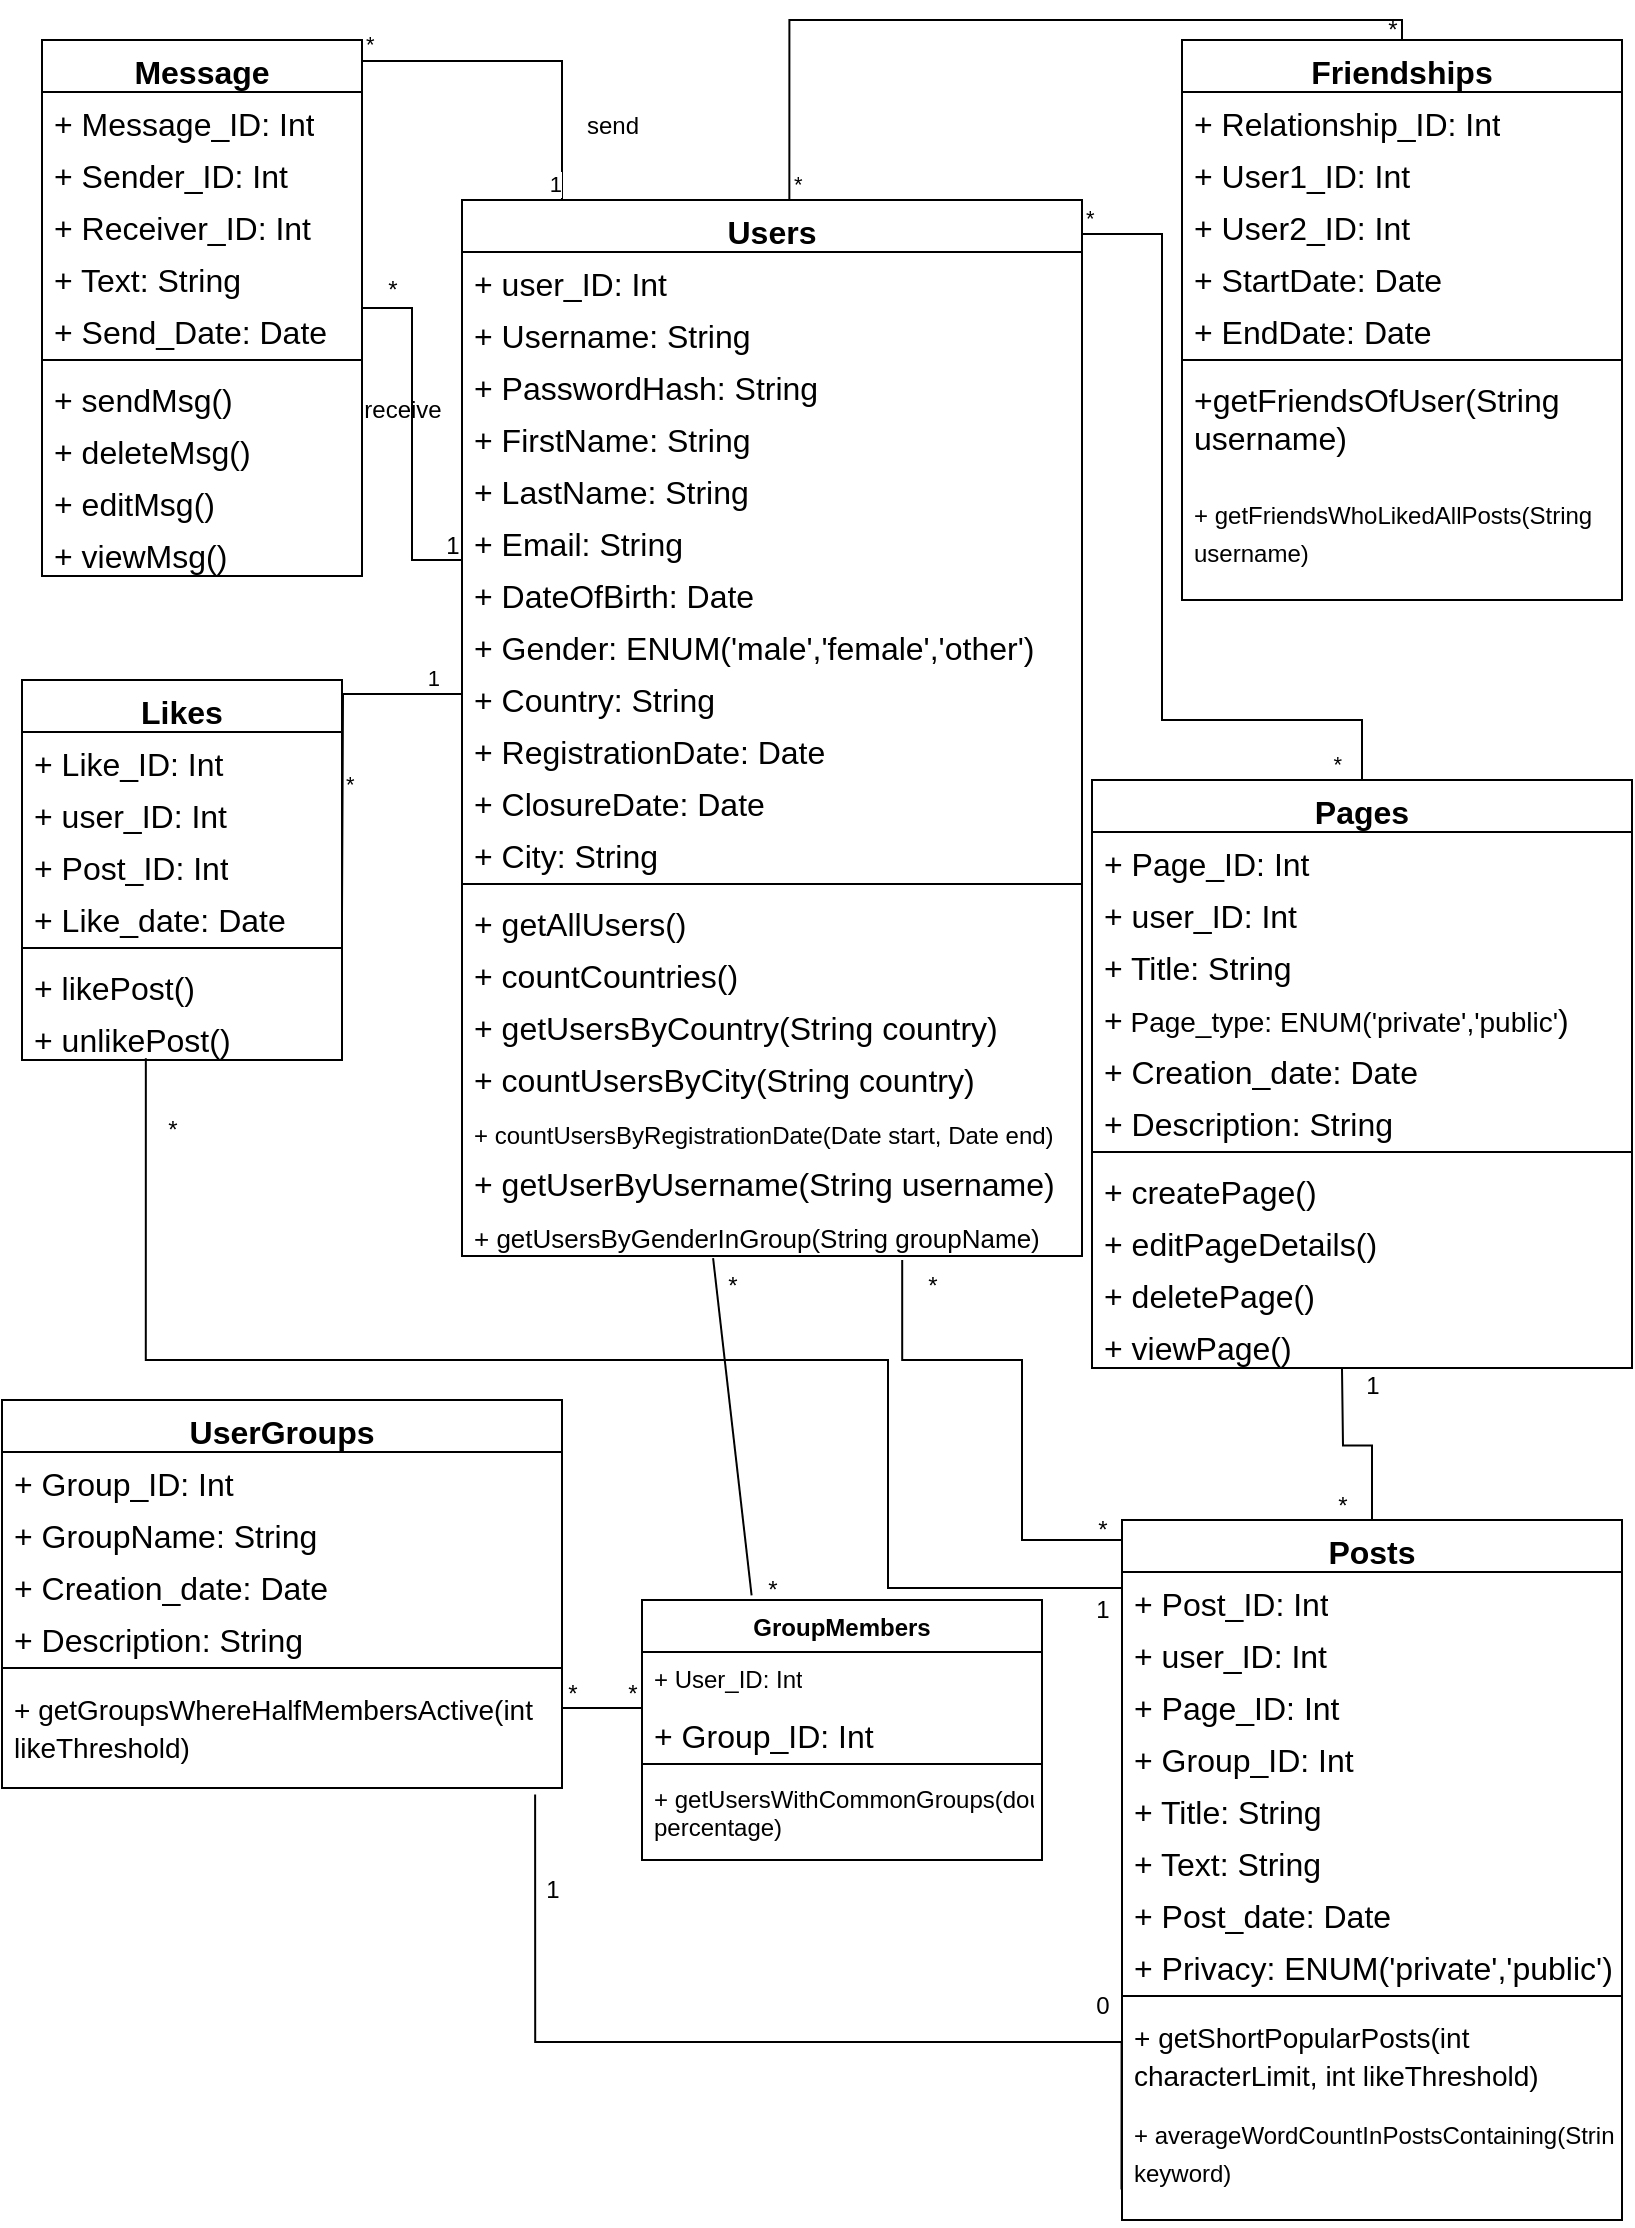 <mxfile version="22.0.8" type="github">
  <diagram id="C5RBs43oDa-KdzZeNtuy" name="Page-1">
    <mxGraphModel dx="279" dy="320" grid="1" gridSize="10" guides="1" tooltips="1" connect="1" arrows="1" fold="1" page="1" pageScale="1" pageWidth="827" pageHeight="1169" math="0" shadow="0">
      <root>
        <mxCell id="WIyWlLk6GJQsqaUBKTNV-0" />
        <mxCell id="WIyWlLk6GJQsqaUBKTNV-1" parent="WIyWlLk6GJQsqaUBKTNV-0" />
        <mxCell id="ThRtHJyhrlgNvAOaj0hL-0" value="Message" style="swimlane;fontStyle=1;align=center;verticalAlign=top;childLayout=stackLayout;horizontal=1;startSize=26;horizontalStack=0;resizeParent=1;resizeParentMax=0;resizeLast=0;collapsible=1;marginBottom=0;whiteSpace=wrap;html=1;fontSize=16;" parent="WIyWlLk6GJQsqaUBKTNV-1" vertex="1">
          <mxGeometry x="30" y="40" width="160" height="268" as="geometry" />
        </mxCell>
        <mxCell id="ThRtHJyhrlgNvAOaj0hL-1" value="+ Message_ID: Int" style="text;strokeColor=none;fillColor=none;align=left;verticalAlign=top;spacingLeft=4;spacingRight=4;overflow=hidden;rotatable=0;points=[[0,0.5],[1,0.5]];portConstraint=eastwest;whiteSpace=wrap;html=1;fontSize=16;" parent="ThRtHJyhrlgNvAOaj0hL-0" vertex="1">
          <mxGeometry y="26" width="160" height="26" as="geometry" />
        </mxCell>
        <mxCell id="ThRtHJyhrlgNvAOaj0hL-35" value="+ Sender_ID: Int" style="text;strokeColor=none;fillColor=none;align=left;verticalAlign=top;spacingLeft=4;spacingRight=4;overflow=hidden;rotatable=0;points=[[0,0.5],[1,0.5]];portConstraint=eastwest;whiteSpace=wrap;html=1;fontSize=16;" parent="ThRtHJyhrlgNvAOaj0hL-0" vertex="1">
          <mxGeometry y="52" width="160" height="26" as="geometry" />
        </mxCell>
        <mxCell id="ThRtHJyhrlgNvAOaj0hL-36" value="+ Receiver_ID: Int" style="text;strokeColor=none;fillColor=none;align=left;verticalAlign=top;spacingLeft=4;spacingRight=4;overflow=hidden;rotatable=0;points=[[0,0.5],[1,0.5]];portConstraint=eastwest;whiteSpace=wrap;html=1;fontSize=16;" parent="ThRtHJyhrlgNvAOaj0hL-0" vertex="1">
          <mxGeometry y="78" width="160" height="26" as="geometry" />
        </mxCell>
        <mxCell id="ThRtHJyhrlgNvAOaj0hL-38" value="+ Text: String" style="text;strokeColor=none;fillColor=none;align=left;verticalAlign=top;spacingLeft=4;spacingRight=4;overflow=hidden;rotatable=0;points=[[0,0.5],[1,0.5]];portConstraint=eastwest;whiteSpace=wrap;html=1;fontSize=16;" parent="ThRtHJyhrlgNvAOaj0hL-0" vertex="1">
          <mxGeometry y="104" width="160" height="26" as="geometry" />
        </mxCell>
        <mxCell id="ThRtHJyhrlgNvAOaj0hL-37" value="+ Send_Date: Date" style="text;strokeColor=none;fillColor=none;align=left;verticalAlign=top;spacingLeft=4;spacingRight=4;overflow=hidden;rotatable=0;points=[[0,0.5],[1,0.5]];portConstraint=eastwest;whiteSpace=wrap;html=1;fontSize=16;" parent="ThRtHJyhrlgNvAOaj0hL-0" vertex="1">
          <mxGeometry y="130" width="160" height="26" as="geometry" />
        </mxCell>
        <mxCell id="ThRtHJyhrlgNvAOaj0hL-2" value="" style="line;strokeWidth=1;fillColor=none;align=left;verticalAlign=middle;spacingTop=-1;spacingLeft=3;spacingRight=3;rotatable=0;labelPosition=right;points=[];portConstraint=eastwest;strokeColor=inherit;fontSize=16;" parent="ThRtHJyhrlgNvAOaj0hL-0" vertex="1">
          <mxGeometry y="156" width="160" height="8" as="geometry" />
        </mxCell>
        <mxCell id="ThRtHJyhrlgNvAOaj0hL-39" value="+ sendMsg()" style="text;strokeColor=none;fillColor=none;align=left;verticalAlign=top;spacingLeft=4;spacingRight=4;overflow=hidden;rotatable=0;points=[[0,0.5],[1,0.5]];portConstraint=eastwest;whiteSpace=wrap;html=1;fontSize=16;" parent="ThRtHJyhrlgNvAOaj0hL-0" vertex="1">
          <mxGeometry y="164" width="160" height="26" as="geometry" />
        </mxCell>
        <mxCell id="ThRtHJyhrlgNvAOaj0hL-40" value="+ deleteMsg()" style="text;strokeColor=none;fillColor=none;align=left;verticalAlign=top;spacingLeft=4;spacingRight=4;overflow=hidden;rotatable=0;points=[[0,0.5],[1,0.5]];portConstraint=eastwest;whiteSpace=wrap;html=1;fontSize=16;" parent="ThRtHJyhrlgNvAOaj0hL-0" vertex="1">
          <mxGeometry y="190" width="160" height="26" as="geometry" />
        </mxCell>
        <mxCell id="86ihuLmKKEzfIIMD_7gH-0" value="+ editMsg()" style="text;strokeColor=none;fillColor=none;align=left;verticalAlign=top;spacingLeft=4;spacingRight=4;overflow=hidden;rotatable=0;points=[[0,0.5],[1,0.5]];portConstraint=eastwest;whiteSpace=wrap;html=1;fontSize=16;" parent="ThRtHJyhrlgNvAOaj0hL-0" vertex="1">
          <mxGeometry y="216" width="160" height="26" as="geometry" />
        </mxCell>
        <mxCell id="ThRtHJyhrlgNvAOaj0hL-3" value="+ viewMsg()" style="text;strokeColor=none;fillColor=none;align=left;verticalAlign=top;spacingLeft=4;spacingRight=4;overflow=hidden;rotatable=0;points=[[0,0.5],[1,0.5]];portConstraint=eastwest;whiteSpace=wrap;html=1;fontSize=16;" parent="ThRtHJyhrlgNvAOaj0hL-0" vertex="1">
          <mxGeometry y="242" width="160" height="26" as="geometry" />
        </mxCell>
        <mxCell id="ThRtHJyhrlgNvAOaj0hL-4" value="Posts" style="swimlane;fontStyle=1;align=center;verticalAlign=top;childLayout=stackLayout;horizontal=1;startSize=26;horizontalStack=0;resizeParent=1;resizeParentMax=0;resizeLast=0;collapsible=1;marginBottom=0;whiteSpace=wrap;html=1;fontSize=16;" parent="WIyWlLk6GJQsqaUBKTNV-1" vertex="1">
          <mxGeometry x="570" y="780" width="250" height="350" as="geometry" />
        </mxCell>
        <mxCell id="ThRtHJyhrlgNvAOaj0hL-5" value="+ Post_ID: Int" style="text;strokeColor=none;fillColor=none;align=left;verticalAlign=top;spacingLeft=4;spacingRight=4;overflow=hidden;rotatable=0;points=[[0,0.5],[1,0.5]];portConstraint=eastwest;whiteSpace=wrap;html=1;fontSize=16;" parent="ThRtHJyhrlgNvAOaj0hL-4" vertex="1">
          <mxGeometry y="26" width="250" height="26" as="geometry" />
        </mxCell>
        <mxCell id="UAslaFIWiBgq6Q58Ci3w-1" value="+ user_ID: Int" style="text;strokeColor=none;fillColor=none;align=left;verticalAlign=top;spacingLeft=4;spacingRight=4;overflow=hidden;rotatable=0;points=[[0,0.5],[1,0.5]];portConstraint=eastwest;whiteSpace=wrap;html=1;fontSize=16;" parent="ThRtHJyhrlgNvAOaj0hL-4" vertex="1">
          <mxGeometry y="52" width="250" height="26" as="geometry" />
        </mxCell>
        <mxCell id="86ihuLmKKEzfIIMD_7gH-53" value="+ Page_ID: Int" style="text;strokeColor=none;fillColor=none;align=left;verticalAlign=top;spacingLeft=4;spacingRight=4;overflow=hidden;rotatable=0;points=[[0,0.5],[1,0.5]];portConstraint=eastwest;whiteSpace=wrap;html=1;fontSize=16;" parent="ThRtHJyhrlgNvAOaj0hL-4" vertex="1">
          <mxGeometry y="78" width="250" height="26" as="geometry" />
        </mxCell>
        <mxCell id="86ihuLmKKEzfIIMD_7gH-55" value="+ Group_ID: Int" style="text;strokeColor=none;fillColor=none;align=left;verticalAlign=top;spacingLeft=4;spacingRight=4;overflow=hidden;rotatable=0;points=[[0,0.5],[1,0.5]];portConstraint=eastwest;whiteSpace=wrap;html=1;fontSize=16;" parent="ThRtHJyhrlgNvAOaj0hL-4" vertex="1">
          <mxGeometry y="104" width="250" height="26" as="geometry" />
        </mxCell>
        <mxCell id="86ihuLmKKEzfIIMD_7gH-54" value="+ Title: String" style="text;strokeColor=none;fillColor=none;align=left;verticalAlign=top;spacingLeft=4;spacingRight=4;overflow=hidden;rotatable=0;points=[[0,0.5],[1,0.5]];portConstraint=eastwest;whiteSpace=wrap;html=1;fontSize=16;" parent="ThRtHJyhrlgNvAOaj0hL-4" vertex="1">
          <mxGeometry y="130" width="250" height="26" as="geometry" />
        </mxCell>
        <mxCell id="86ihuLmKKEzfIIMD_7gH-52" value="+ Text: String" style="text;strokeColor=none;fillColor=none;align=left;verticalAlign=top;spacingLeft=4;spacingRight=4;overflow=hidden;rotatable=0;points=[[0,0.5],[1,0.5]];portConstraint=eastwest;whiteSpace=wrap;html=1;fontSize=16;" parent="ThRtHJyhrlgNvAOaj0hL-4" vertex="1">
          <mxGeometry y="156" width="250" height="26" as="geometry" />
        </mxCell>
        <mxCell id="86ihuLmKKEzfIIMD_7gH-51" value="+ Post_date: Date" style="text;strokeColor=none;fillColor=none;align=left;verticalAlign=top;spacingLeft=4;spacingRight=4;overflow=hidden;rotatable=0;points=[[0,0.5],[1,0.5]];portConstraint=eastwest;whiteSpace=wrap;html=1;fontSize=16;" parent="ThRtHJyhrlgNvAOaj0hL-4" vertex="1">
          <mxGeometry y="182" width="250" height="26" as="geometry" />
        </mxCell>
        <mxCell id="86ihuLmKKEzfIIMD_7gH-50" value="+ Privacy: ENUM(&#39;private&#39;,&#39;public&#39;)" style="text;strokeColor=none;fillColor=none;align=left;verticalAlign=top;spacingLeft=4;spacingRight=4;overflow=hidden;rotatable=0;points=[[0,0.5],[1,0.5]];portConstraint=eastwest;whiteSpace=wrap;html=1;fontSize=16;" parent="ThRtHJyhrlgNvAOaj0hL-4" vertex="1">
          <mxGeometry y="208" width="250" height="26" as="geometry" />
        </mxCell>
        <mxCell id="ThRtHJyhrlgNvAOaj0hL-6" value="" style="line;strokeWidth=1;fillColor=none;align=left;verticalAlign=middle;spacingTop=-1;spacingLeft=3;spacingRight=3;rotatable=0;labelPosition=right;points=[];portConstraint=eastwest;strokeColor=inherit;fontSize=16;" parent="ThRtHJyhrlgNvAOaj0hL-4" vertex="1">
          <mxGeometry y="234" width="250" height="8" as="geometry" />
        </mxCell>
        <mxCell id="86ihuLmKKEzfIIMD_7gH-56" value="&lt;font style=&quot;font-size: 14px;&quot;&gt;+&amp;nbsp;getShortPopularPosts(int characterLimit, int likeThreshold)&lt;/font&gt;" style="text;strokeColor=none;fillColor=none;align=left;verticalAlign=top;spacingLeft=4;spacingRight=4;overflow=hidden;rotatable=0;points=[[0,0.5],[1,0.5]];portConstraint=eastwest;whiteSpace=wrap;html=1;fontSize=16;" parent="ThRtHJyhrlgNvAOaj0hL-4" vertex="1">
          <mxGeometry y="242" width="250" height="48" as="geometry" />
        </mxCell>
        <mxCell id="86ihuLmKKEzfIIMD_7gH-58" value="&lt;font style=&quot;font-size: 12px;&quot;&gt;+&amp;nbsp;averageWordCountInPostsContaining(String keyword)&lt;/font&gt;" style="text;strokeColor=none;fillColor=none;align=left;verticalAlign=top;spacingLeft=4;spacingRight=4;overflow=hidden;rotatable=0;points=[[0,0.5],[1,0.5]];portConstraint=eastwest;whiteSpace=wrap;html=1;fontSize=16;" parent="ThRtHJyhrlgNvAOaj0hL-4" vertex="1">
          <mxGeometry y="290" width="250" height="60" as="geometry" />
        </mxCell>
        <mxCell id="ThRtHJyhrlgNvAOaj0hL-8" value="Users" style="swimlane;fontStyle=1;align=center;verticalAlign=top;childLayout=stackLayout;horizontal=1;startSize=26;horizontalStack=0;resizeParent=1;resizeParentMax=0;resizeLast=0;collapsible=1;marginBottom=0;whiteSpace=wrap;html=1;fontSize=16;" parent="WIyWlLk6GJQsqaUBKTNV-1" vertex="1">
          <mxGeometry x="240" y="120" width="310" height="528" as="geometry" />
        </mxCell>
        <mxCell id="ThRtHJyhrlgNvAOaj0hL-9" value="+ user_ID: Int" style="text;strokeColor=none;fillColor=none;align=left;verticalAlign=top;spacingLeft=4;spacingRight=4;overflow=hidden;rotatable=0;points=[[0,0.5],[1,0.5]];portConstraint=eastwest;whiteSpace=wrap;html=1;fontSize=16;" parent="ThRtHJyhrlgNvAOaj0hL-8" vertex="1">
          <mxGeometry y="26" width="310" height="26" as="geometry" />
        </mxCell>
        <mxCell id="86ihuLmKKEzfIIMD_7gH-1" value="+ Username: String" style="text;strokeColor=none;fillColor=none;align=left;verticalAlign=top;spacingLeft=4;spacingRight=4;overflow=hidden;rotatable=0;points=[[0,0.5],[1,0.5]];portConstraint=eastwest;whiteSpace=wrap;html=1;fontSize=16;" parent="ThRtHJyhrlgNvAOaj0hL-8" vertex="1">
          <mxGeometry y="52" width="310" height="26" as="geometry" />
        </mxCell>
        <mxCell id="86ihuLmKKEzfIIMD_7gH-4" value="+ PasswordHash: String" style="text;strokeColor=none;fillColor=none;align=left;verticalAlign=top;spacingLeft=4;spacingRight=4;overflow=hidden;rotatable=0;points=[[0,0.5],[1,0.5]];portConstraint=eastwest;whiteSpace=wrap;html=1;fontSize=16;" parent="ThRtHJyhrlgNvAOaj0hL-8" vertex="1">
          <mxGeometry y="78" width="310" height="26" as="geometry" />
        </mxCell>
        <mxCell id="86ihuLmKKEzfIIMD_7gH-6" value="+ FirstName: String" style="text;strokeColor=none;fillColor=none;align=left;verticalAlign=top;spacingLeft=4;spacingRight=4;overflow=hidden;rotatable=0;points=[[0,0.5],[1,0.5]];portConstraint=eastwest;whiteSpace=wrap;html=1;fontSize=16;" parent="ThRtHJyhrlgNvAOaj0hL-8" vertex="1">
          <mxGeometry y="104" width="310" height="26" as="geometry" />
        </mxCell>
        <mxCell id="86ihuLmKKEzfIIMD_7gH-9" value="+ LastName: String" style="text;strokeColor=none;fillColor=none;align=left;verticalAlign=top;spacingLeft=4;spacingRight=4;overflow=hidden;rotatable=0;points=[[0,0.5],[1,0.5]];portConstraint=eastwest;whiteSpace=wrap;html=1;fontSize=16;" parent="ThRtHJyhrlgNvAOaj0hL-8" vertex="1">
          <mxGeometry y="130" width="310" height="26" as="geometry" />
        </mxCell>
        <mxCell id="86ihuLmKKEzfIIMD_7gH-8" value="+ Email: String" style="text;strokeColor=none;fillColor=none;align=left;verticalAlign=top;spacingLeft=4;spacingRight=4;overflow=hidden;rotatable=0;points=[[0,0.5],[1,0.5]];portConstraint=eastwest;whiteSpace=wrap;html=1;fontSize=16;" parent="ThRtHJyhrlgNvAOaj0hL-8" vertex="1">
          <mxGeometry y="156" width="310" height="26" as="geometry" />
        </mxCell>
        <mxCell id="86ihuLmKKEzfIIMD_7gH-7" value="+ DateOfBirth: Date" style="text;strokeColor=none;fillColor=none;align=left;verticalAlign=top;spacingLeft=4;spacingRight=4;overflow=hidden;rotatable=0;points=[[0,0.5],[1,0.5]];portConstraint=eastwest;whiteSpace=wrap;html=1;fontSize=16;" parent="ThRtHJyhrlgNvAOaj0hL-8" vertex="1">
          <mxGeometry y="182" width="310" height="26" as="geometry" />
        </mxCell>
        <mxCell id="86ihuLmKKEzfIIMD_7gH-5" value="+ Gender: ENUM(&#39;male&#39;,&#39;female&#39;,&#39;other&#39;)" style="text;strokeColor=none;fillColor=none;align=left;verticalAlign=top;spacingLeft=4;spacingRight=4;overflow=hidden;rotatable=0;points=[[0,0.5],[1,0.5]];portConstraint=eastwest;whiteSpace=wrap;html=1;fontSize=16;" parent="ThRtHJyhrlgNvAOaj0hL-8" vertex="1">
          <mxGeometry y="208" width="310" height="26" as="geometry" />
        </mxCell>
        <mxCell id="86ihuLmKKEzfIIMD_7gH-2" value="+ Country: String" style="text;strokeColor=none;fillColor=none;align=left;verticalAlign=top;spacingLeft=4;spacingRight=4;overflow=hidden;rotatable=0;points=[[0,0.5],[1,0.5]];portConstraint=eastwest;whiteSpace=wrap;html=1;fontSize=16;" parent="ThRtHJyhrlgNvAOaj0hL-8" vertex="1">
          <mxGeometry y="234" width="310" height="26" as="geometry" />
        </mxCell>
        <mxCell id="86ihuLmKKEzfIIMD_7gH-3" value="+ RegistrationDate: Date" style="text;strokeColor=none;fillColor=none;align=left;verticalAlign=top;spacingLeft=4;spacingRight=4;overflow=hidden;rotatable=0;points=[[0,0.5],[1,0.5]];portConstraint=eastwest;whiteSpace=wrap;html=1;fontSize=16;" parent="ThRtHJyhrlgNvAOaj0hL-8" vertex="1">
          <mxGeometry y="260" width="310" height="26" as="geometry" />
        </mxCell>
        <mxCell id="86ihuLmKKEzfIIMD_7gH-12" value="+ ClosureDate: Date" style="text;strokeColor=none;fillColor=none;align=left;verticalAlign=top;spacingLeft=4;spacingRight=4;overflow=hidden;rotatable=0;points=[[0,0.5],[1,0.5]];portConstraint=eastwest;whiteSpace=wrap;html=1;fontSize=16;" parent="ThRtHJyhrlgNvAOaj0hL-8" vertex="1">
          <mxGeometry y="286" width="310" height="26" as="geometry" />
        </mxCell>
        <mxCell id="UAslaFIWiBgq6Q58Ci3w-0" value="+ City: String" style="text;strokeColor=none;fillColor=none;align=left;verticalAlign=top;spacingLeft=4;spacingRight=4;overflow=hidden;rotatable=0;points=[[0,0.5],[1,0.5]];portConstraint=eastwest;whiteSpace=wrap;html=1;fontSize=16;" parent="ThRtHJyhrlgNvAOaj0hL-8" vertex="1">
          <mxGeometry y="312" width="310" height="26" as="geometry" />
        </mxCell>
        <mxCell id="ThRtHJyhrlgNvAOaj0hL-10" value="" style="line;strokeWidth=1;fillColor=none;align=left;verticalAlign=middle;spacingTop=-1;spacingLeft=3;spacingRight=3;rotatable=0;labelPosition=right;points=[];portConstraint=eastwest;strokeColor=inherit;fontSize=16;" parent="ThRtHJyhrlgNvAOaj0hL-8" vertex="1">
          <mxGeometry y="338" width="310" height="8" as="geometry" />
        </mxCell>
        <mxCell id="86ihuLmKKEzfIIMD_7gH-15" value="+ getAllUsers()" style="text;strokeColor=none;fillColor=none;align=left;verticalAlign=top;spacingLeft=4;spacingRight=4;overflow=hidden;rotatable=0;points=[[0,0.5],[1,0.5]];portConstraint=eastwest;whiteSpace=wrap;html=1;fontSize=16;" parent="ThRtHJyhrlgNvAOaj0hL-8" vertex="1">
          <mxGeometry y="346" width="310" height="26" as="geometry" />
        </mxCell>
        <mxCell id="86ihuLmKKEzfIIMD_7gH-16" value="+ countCountries()" style="text;strokeColor=none;fillColor=none;align=left;verticalAlign=top;spacingLeft=4;spacingRight=4;overflow=hidden;rotatable=0;points=[[0,0.5],[1,0.5]];portConstraint=eastwest;whiteSpace=wrap;html=1;fontSize=16;" parent="ThRtHJyhrlgNvAOaj0hL-8" vertex="1">
          <mxGeometry y="372" width="310" height="26" as="geometry" />
        </mxCell>
        <mxCell id="86ihuLmKKEzfIIMD_7gH-17" value="+ getUsersByCountry(String country)" style="text;strokeColor=none;fillColor=none;align=left;verticalAlign=top;spacingLeft=4;spacingRight=4;overflow=hidden;rotatable=0;points=[[0,0.5],[1,0.5]];portConstraint=eastwest;whiteSpace=wrap;html=1;fontSize=16;" parent="ThRtHJyhrlgNvAOaj0hL-8" vertex="1">
          <mxGeometry y="398" width="310" height="26" as="geometry" />
        </mxCell>
        <mxCell id="86ihuLmKKEzfIIMD_7gH-14" value="+&amp;nbsp;countUsersByCity(String country)" style="text;strokeColor=none;fillColor=none;align=left;verticalAlign=top;spacingLeft=4;spacingRight=4;overflow=hidden;rotatable=0;points=[[0,0.5],[1,0.5]];portConstraint=eastwest;whiteSpace=wrap;html=1;fontSize=16;" parent="ThRtHJyhrlgNvAOaj0hL-8" vertex="1">
          <mxGeometry y="424" width="310" height="26" as="geometry" />
        </mxCell>
        <mxCell id="86ihuLmKKEzfIIMD_7gH-13" value="&lt;font style=&quot;font-size: 12px;&quot;&gt;+&amp;nbsp;countUsersByRegistrationDate(Date start, Date end)&lt;/font&gt;" style="text;strokeColor=none;fillColor=none;align=left;verticalAlign=top;spacingLeft=4;spacingRight=4;overflow=hidden;rotatable=0;points=[[0,0.5],[1,0.5]];portConstraint=eastwest;whiteSpace=wrap;html=1;fontSize=16;" parent="ThRtHJyhrlgNvAOaj0hL-8" vertex="1">
          <mxGeometry y="450" width="310" height="26" as="geometry" />
        </mxCell>
        <mxCell id="ThRtHJyhrlgNvAOaj0hL-11" value="+&amp;nbsp;getUserByUsername(String username)" style="text;strokeColor=none;fillColor=none;align=left;verticalAlign=top;spacingLeft=4;spacingRight=4;overflow=hidden;rotatable=0;points=[[0,0.5],[1,0.5]];portConstraint=eastwest;whiteSpace=wrap;html=1;fontSize=16;" parent="ThRtHJyhrlgNvAOaj0hL-8" vertex="1">
          <mxGeometry y="476" width="310" height="26" as="geometry" />
        </mxCell>
        <mxCell id="UAslaFIWiBgq6Q58Ci3w-25" value="&lt;font style=&quot;font-size: 13px;&quot;&gt;+&amp;nbsp;getUsersByGenderInGroup(String groupName)&lt;/font&gt;" style="text;strokeColor=none;fillColor=none;align=left;verticalAlign=top;spacingLeft=4;spacingRight=4;overflow=hidden;rotatable=0;points=[[0,0.5],[1,0.5]];portConstraint=eastwest;whiteSpace=wrap;html=1;fontSize=16;" parent="ThRtHJyhrlgNvAOaj0hL-8" vertex="1">
          <mxGeometry y="502" width="310" height="26" as="geometry" />
        </mxCell>
        <mxCell id="ThRtHJyhrlgNvAOaj0hL-16" value="Pages" style="swimlane;fontStyle=1;align=center;verticalAlign=top;childLayout=stackLayout;horizontal=1;startSize=26;horizontalStack=0;resizeParent=1;resizeParentMax=0;resizeLast=0;collapsible=1;marginBottom=0;whiteSpace=wrap;html=1;fontSize=16;" parent="WIyWlLk6GJQsqaUBKTNV-1" vertex="1">
          <mxGeometry x="555" y="410" width="270" height="294" as="geometry" />
        </mxCell>
        <mxCell id="ThRtHJyhrlgNvAOaj0hL-17" value="+ Page_ID: Int" style="text;strokeColor=none;fillColor=none;align=left;verticalAlign=top;spacingLeft=4;spacingRight=4;overflow=hidden;rotatable=0;points=[[0,0.5],[1,0.5]];portConstraint=eastwest;whiteSpace=wrap;html=1;fontSize=16;" parent="ThRtHJyhrlgNvAOaj0hL-16" vertex="1">
          <mxGeometry y="26" width="270" height="26" as="geometry" />
        </mxCell>
        <mxCell id="86ihuLmKKEzfIIMD_7gH-27" value="+ user_ID: Int" style="text;strokeColor=none;fillColor=none;align=left;verticalAlign=top;spacingLeft=4;spacingRight=4;overflow=hidden;rotatable=0;points=[[0,0.5],[1,0.5]];portConstraint=eastwest;whiteSpace=wrap;html=1;fontSize=16;" parent="ThRtHJyhrlgNvAOaj0hL-16" vertex="1">
          <mxGeometry y="52" width="270" height="26" as="geometry" />
        </mxCell>
        <mxCell id="86ihuLmKKEzfIIMD_7gH-30" value="+ Title: String" style="text;strokeColor=none;fillColor=none;align=left;verticalAlign=top;spacingLeft=4;spacingRight=4;overflow=hidden;rotatable=0;points=[[0,0.5],[1,0.5]];portConstraint=eastwest;whiteSpace=wrap;html=1;fontSize=16;" parent="ThRtHJyhrlgNvAOaj0hL-16" vertex="1">
          <mxGeometry y="78" width="270" height="26" as="geometry" />
        </mxCell>
        <mxCell id="86ihuLmKKEzfIIMD_7gH-31" value="+&lt;font style=&quot;font-size: 14px;&quot;&gt; Page_type: ENUM(&#39;private&#39;,&#39;public&#39;&lt;/font&gt;)" style="text;strokeColor=none;fillColor=none;align=left;verticalAlign=top;spacingLeft=4;spacingRight=4;overflow=hidden;rotatable=0;points=[[0,0.5],[1,0.5]];portConstraint=eastwest;whiteSpace=wrap;html=1;fontSize=16;" parent="ThRtHJyhrlgNvAOaj0hL-16" vertex="1">
          <mxGeometry y="104" width="270" height="26" as="geometry" />
        </mxCell>
        <mxCell id="86ihuLmKKEzfIIMD_7gH-29" value="+ Creation_date: Date" style="text;strokeColor=none;fillColor=none;align=left;verticalAlign=top;spacingLeft=4;spacingRight=4;overflow=hidden;rotatable=0;points=[[0,0.5],[1,0.5]];portConstraint=eastwest;whiteSpace=wrap;html=1;fontSize=16;" parent="ThRtHJyhrlgNvAOaj0hL-16" vertex="1">
          <mxGeometry y="130" width="270" height="26" as="geometry" />
        </mxCell>
        <mxCell id="86ihuLmKKEzfIIMD_7gH-28" value="+ Description: String" style="text;strokeColor=none;fillColor=none;align=left;verticalAlign=top;spacingLeft=4;spacingRight=4;overflow=hidden;rotatable=0;points=[[0,0.5],[1,0.5]];portConstraint=eastwest;whiteSpace=wrap;html=1;fontSize=16;" parent="ThRtHJyhrlgNvAOaj0hL-16" vertex="1">
          <mxGeometry y="156" width="270" height="26" as="geometry" />
        </mxCell>
        <mxCell id="ThRtHJyhrlgNvAOaj0hL-18" value="" style="line;strokeWidth=1;fillColor=none;align=left;verticalAlign=middle;spacingTop=-1;spacingLeft=3;spacingRight=3;rotatable=0;labelPosition=right;points=[];portConstraint=eastwest;strokeColor=inherit;fontSize=16;" parent="ThRtHJyhrlgNvAOaj0hL-16" vertex="1">
          <mxGeometry y="182" width="270" height="8" as="geometry" />
        </mxCell>
        <mxCell id="86ihuLmKKEzfIIMD_7gH-32" value="+ createPage()" style="text;strokeColor=none;fillColor=none;align=left;verticalAlign=top;spacingLeft=4;spacingRight=4;overflow=hidden;rotatable=0;points=[[0,0.5],[1,0.5]];portConstraint=eastwest;whiteSpace=wrap;html=1;fontSize=16;" parent="ThRtHJyhrlgNvAOaj0hL-16" vertex="1">
          <mxGeometry y="190" width="270" height="26" as="geometry" />
        </mxCell>
        <mxCell id="86ihuLmKKEzfIIMD_7gH-34" value="+ editPageDetails()" style="text;strokeColor=none;fillColor=none;align=left;verticalAlign=top;spacingLeft=4;spacingRight=4;overflow=hidden;rotatable=0;points=[[0,0.5],[1,0.5]];portConstraint=eastwest;whiteSpace=wrap;html=1;fontSize=16;" parent="ThRtHJyhrlgNvAOaj0hL-16" vertex="1">
          <mxGeometry y="216" width="270" height="26" as="geometry" />
        </mxCell>
        <mxCell id="86ihuLmKKEzfIIMD_7gH-33" value="+ deletePage()" style="text;strokeColor=none;fillColor=none;align=left;verticalAlign=top;spacingLeft=4;spacingRight=4;overflow=hidden;rotatable=0;points=[[0,0.5],[1,0.5]];portConstraint=eastwest;whiteSpace=wrap;html=1;fontSize=16;" parent="ThRtHJyhrlgNvAOaj0hL-16" vertex="1">
          <mxGeometry y="242" width="270" height="26" as="geometry" />
        </mxCell>
        <mxCell id="ThRtHJyhrlgNvAOaj0hL-19" value="+ viewPage()" style="text;strokeColor=none;fillColor=none;align=left;verticalAlign=top;spacingLeft=4;spacingRight=4;overflow=hidden;rotatable=0;points=[[0,0.5],[1,0.5]];portConstraint=eastwest;whiteSpace=wrap;html=1;fontSize=16;" parent="ThRtHJyhrlgNvAOaj0hL-16" vertex="1">
          <mxGeometry y="268" width="270" height="26" as="geometry" />
        </mxCell>
        <mxCell id="ThRtHJyhrlgNvAOaj0hL-20" value="Friendships" style="swimlane;fontStyle=1;align=center;verticalAlign=top;childLayout=stackLayout;horizontal=1;startSize=26;horizontalStack=0;resizeParent=1;resizeParentMax=0;resizeLast=0;collapsible=1;marginBottom=0;whiteSpace=wrap;html=1;fontSize=16;" parent="WIyWlLk6GJQsqaUBKTNV-1" vertex="1">
          <mxGeometry x="600" y="40" width="220" height="280" as="geometry" />
        </mxCell>
        <mxCell id="86ihuLmKKEzfIIMD_7gH-19" value="+ Relationship_ID: Int" style="text;strokeColor=none;fillColor=none;align=left;verticalAlign=top;spacingLeft=4;spacingRight=4;overflow=hidden;rotatable=0;points=[[0,0.5],[1,0.5]];portConstraint=eastwest;whiteSpace=wrap;html=1;fontSize=16;" parent="ThRtHJyhrlgNvAOaj0hL-20" vertex="1">
          <mxGeometry y="26" width="220" height="26" as="geometry" />
        </mxCell>
        <mxCell id="86ihuLmKKEzfIIMD_7gH-18" value="+ User1_ID: Int" style="text;strokeColor=none;fillColor=none;align=left;verticalAlign=top;spacingLeft=4;spacingRight=4;overflow=hidden;rotatable=0;points=[[0,0.5],[1,0.5]];portConstraint=eastwest;whiteSpace=wrap;html=1;fontSize=16;" parent="ThRtHJyhrlgNvAOaj0hL-20" vertex="1">
          <mxGeometry y="52" width="220" height="26" as="geometry" />
        </mxCell>
        <mxCell id="86ihuLmKKEzfIIMD_7gH-20" value="+ User2_ID: Int" style="text;strokeColor=none;fillColor=none;align=left;verticalAlign=top;spacingLeft=4;spacingRight=4;overflow=hidden;rotatable=0;points=[[0,0.5],[1,0.5]];portConstraint=eastwest;whiteSpace=wrap;html=1;fontSize=16;" parent="ThRtHJyhrlgNvAOaj0hL-20" vertex="1">
          <mxGeometry y="78" width="220" height="26" as="geometry" />
        </mxCell>
        <mxCell id="ThRtHJyhrlgNvAOaj0hL-21" value="+ StartDate: Date" style="text;strokeColor=none;fillColor=none;align=left;verticalAlign=top;spacingLeft=4;spacingRight=4;overflow=hidden;rotatable=0;points=[[0,0.5],[1,0.5]];portConstraint=eastwest;whiteSpace=wrap;html=1;fontSize=16;" parent="ThRtHJyhrlgNvAOaj0hL-20" vertex="1">
          <mxGeometry y="104" width="220" height="26" as="geometry" />
        </mxCell>
        <mxCell id="86ihuLmKKEzfIIMD_7gH-21" value="+ EndDate: Date" style="text;strokeColor=none;fillColor=none;align=left;verticalAlign=top;spacingLeft=4;spacingRight=4;overflow=hidden;rotatable=0;points=[[0,0.5],[1,0.5]];portConstraint=eastwest;whiteSpace=wrap;html=1;fontSize=16;" parent="ThRtHJyhrlgNvAOaj0hL-20" vertex="1">
          <mxGeometry y="130" width="220" height="26" as="geometry" />
        </mxCell>
        <mxCell id="ThRtHJyhrlgNvAOaj0hL-22" value="" style="line;strokeWidth=1;fillColor=none;align=left;verticalAlign=middle;spacingTop=-1;spacingLeft=3;spacingRight=3;rotatable=0;labelPosition=right;points=[];portConstraint=eastwest;strokeColor=inherit;fontSize=16;" parent="ThRtHJyhrlgNvAOaj0hL-20" vertex="1">
          <mxGeometry y="156" width="220" height="8" as="geometry" />
        </mxCell>
        <mxCell id="86ihuLmKKEzfIIMD_7gH-23" value="+getFriendsOfUser(String username)" style="text;strokeColor=none;fillColor=none;align=left;verticalAlign=top;spacingLeft=4;spacingRight=4;overflow=hidden;rotatable=0;points=[[0,0.5],[1,0.5]];portConstraint=eastwest;whiteSpace=wrap;html=1;fontSize=16;" parent="ThRtHJyhrlgNvAOaj0hL-20" vertex="1">
          <mxGeometry y="164" width="220" height="56" as="geometry" />
        </mxCell>
        <mxCell id="86ihuLmKKEzfIIMD_7gH-24" value="&lt;font style=&quot;font-size: 12px;&quot;&gt;+&amp;nbsp;getFriendsWhoLikedAllPosts(String username)&lt;/font&gt;" style="text;strokeColor=none;fillColor=none;align=left;verticalAlign=top;spacingLeft=4;spacingRight=4;overflow=hidden;rotatable=0;points=[[0,0.5],[1,0.5]];portConstraint=eastwest;whiteSpace=wrap;html=1;fontSize=16;" parent="ThRtHJyhrlgNvAOaj0hL-20" vertex="1">
          <mxGeometry y="220" width="220" height="60" as="geometry" />
        </mxCell>
        <mxCell id="ThRtHJyhrlgNvAOaj0hL-24" value="UserGroups" style="swimlane;fontStyle=1;align=center;verticalAlign=top;childLayout=stackLayout;horizontal=1;startSize=26;horizontalStack=0;resizeParent=1;resizeParentMax=0;resizeLast=0;collapsible=1;marginBottom=0;whiteSpace=wrap;html=1;fontSize=16;" parent="WIyWlLk6GJQsqaUBKTNV-1" vertex="1">
          <mxGeometry x="10" y="720" width="280" height="194" as="geometry" />
        </mxCell>
        <mxCell id="86ihuLmKKEzfIIMD_7gH-40" value="+ Group_ID: Int" style="text;strokeColor=none;fillColor=none;align=left;verticalAlign=top;spacingLeft=4;spacingRight=4;overflow=hidden;rotatable=0;points=[[0,0.5],[1,0.5]];portConstraint=eastwest;whiteSpace=wrap;html=1;fontSize=16;" parent="ThRtHJyhrlgNvAOaj0hL-24" vertex="1">
          <mxGeometry y="26" width="280" height="26" as="geometry" />
        </mxCell>
        <mxCell id="86ihuLmKKEzfIIMD_7gH-41" value="+ GroupName: String" style="text;strokeColor=none;fillColor=none;align=left;verticalAlign=top;spacingLeft=4;spacingRight=4;overflow=hidden;rotatable=0;points=[[0,0.5],[1,0.5]];portConstraint=eastwest;whiteSpace=wrap;html=1;fontSize=16;" parent="ThRtHJyhrlgNvAOaj0hL-24" vertex="1">
          <mxGeometry y="52" width="280" height="26" as="geometry" />
        </mxCell>
        <mxCell id="86ihuLmKKEzfIIMD_7gH-43" value="+ Creation_date: Date" style="text;strokeColor=none;fillColor=none;align=left;verticalAlign=top;spacingLeft=4;spacingRight=4;overflow=hidden;rotatable=0;points=[[0,0.5],[1,0.5]];portConstraint=eastwest;whiteSpace=wrap;html=1;fontSize=16;" parent="ThRtHJyhrlgNvAOaj0hL-24" vertex="1">
          <mxGeometry y="78" width="280" height="26" as="geometry" />
        </mxCell>
        <mxCell id="ThRtHJyhrlgNvAOaj0hL-25" value="+ Description: String" style="text;strokeColor=none;fillColor=none;align=left;verticalAlign=top;spacingLeft=4;spacingRight=4;overflow=hidden;rotatable=0;points=[[0,0.5],[1,0.5]];portConstraint=eastwest;whiteSpace=wrap;html=1;fontSize=16;" parent="ThRtHJyhrlgNvAOaj0hL-24" vertex="1">
          <mxGeometry y="104" width="280" height="26" as="geometry" />
        </mxCell>
        <mxCell id="ThRtHJyhrlgNvAOaj0hL-26" value="" style="line;strokeWidth=1;fillColor=none;align=left;verticalAlign=middle;spacingTop=-1;spacingLeft=3;spacingRight=3;rotatable=0;labelPosition=right;points=[];portConstraint=eastwest;strokeColor=inherit;fontSize=16;" parent="ThRtHJyhrlgNvAOaj0hL-24" vertex="1">
          <mxGeometry y="130" width="280" height="8" as="geometry" />
        </mxCell>
        <mxCell id="86ihuLmKKEzfIIMD_7gH-47" value="&lt;font style=&quot;font-size: 14px;&quot;&gt;+&amp;nbsp;getGroupsWhereHalfMembersActive(int likeThreshold)&lt;/font&gt;" style="text;strokeColor=none;fillColor=none;align=left;verticalAlign=top;spacingLeft=4;spacingRight=4;overflow=hidden;rotatable=0;points=[[0,0.5],[1,0.5]];portConstraint=eastwest;whiteSpace=wrap;html=1;fontSize=16;" parent="ThRtHJyhrlgNvAOaj0hL-24" vertex="1">
          <mxGeometry y="138" width="280" height="56" as="geometry" />
        </mxCell>
        <mxCell id="ThRtHJyhrlgNvAOaj0hL-28" value="Likes" style="swimlane;fontStyle=1;align=center;verticalAlign=top;childLayout=stackLayout;horizontal=1;startSize=26;horizontalStack=0;resizeParent=1;resizeParentMax=0;resizeLast=0;collapsible=1;marginBottom=0;whiteSpace=wrap;html=1;fontSize=16;" parent="WIyWlLk6GJQsqaUBKTNV-1" vertex="1">
          <mxGeometry x="20" y="360" width="160" height="190" as="geometry" />
        </mxCell>
        <mxCell id="86ihuLmKKEzfIIMD_7gH-35" value="+ Like_ID: Int" style="text;strokeColor=none;fillColor=none;align=left;verticalAlign=top;spacingLeft=4;spacingRight=4;overflow=hidden;rotatable=0;points=[[0,0.5],[1,0.5]];portConstraint=eastwest;whiteSpace=wrap;html=1;fontSize=16;" parent="ThRtHJyhrlgNvAOaj0hL-28" vertex="1">
          <mxGeometry y="26" width="160" height="26" as="geometry" />
        </mxCell>
        <mxCell id="86ihuLmKKEzfIIMD_7gH-37" value="+ user_ID: Int" style="text;strokeColor=none;fillColor=none;align=left;verticalAlign=top;spacingLeft=4;spacingRight=4;overflow=hidden;rotatable=0;points=[[0,0.5],[1,0.5]];portConstraint=eastwest;whiteSpace=wrap;html=1;fontSize=16;" parent="ThRtHJyhrlgNvAOaj0hL-28" vertex="1">
          <mxGeometry y="52" width="160" height="26" as="geometry" />
        </mxCell>
        <mxCell id="86ihuLmKKEzfIIMD_7gH-38" value="+ Post_ID: Int" style="text;strokeColor=none;fillColor=none;align=left;verticalAlign=top;spacingLeft=4;spacingRight=4;overflow=hidden;rotatable=0;points=[[0,0.5],[1,0.5]];portConstraint=eastwest;whiteSpace=wrap;html=1;fontSize=16;" parent="ThRtHJyhrlgNvAOaj0hL-28" vertex="1">
          <mxGeometry y="78" width="160" height="26" as="geometry" />
        </mxCell>
        <mxCell id="ThRtHJyhrlgNvAOaj0hL-29" value="+ Like_date: Date" style="text;strokeColor=none;fillColor=none;align=left;verticalAlign=top;spacingLeft=4;spacingRight=4;overflow=hidden;rotatable=0;points=[[0,0.5],[1,0.5]];portConstraint=eastwest;whiteSpace=wrap;html=1;fontSize=16;" parent="ThRtHJyhrlgNvAOaj0hL-28" vertex="1">
          <mxGeometry y="104" width="160" height="26" as="geometry" />
        </mxCell>
        <mxCell id="ThRtHJyhrlgNvAOaj0hL-30" value="" style="line;strokeWidth=1;fillColor=none;align=left;verticalAlign=middle;spacingTop=-1;spacingLeft=3;spacingRight=3;rotatable=0;labelPosition=right;points=[];portConstraint=eastwest;strokeColor=inherit;fontSize=16;" parent="ThRtHJyhrlgNvAOaj0hL-28" vertex="1">
          <mxGeometry y="130" width="160" height="8" as="geometry" />
        </mxCell>
        <mxCell id="ThRtHJyhrlgNvAOaj0hL-31" value="+ likePost()" style="text;strokeColor=none;fillColor=none;align=left;verticalAlign=top;spacingLeft=4;spacingRight=4;overflow=hidden;rotatable=0;points=[[0,0.5],[1,0.5]];portConstraint=eastwest;whiteSpace=wrap;html=1;fontSize=16;" parent="ThRtHJyhrlgNvAOaj0hL-28" vertex="1">
          <mxGeometry y="138" width="160" height="26" as="geometry" />
        </mxCell>
        <mxCell id="86ihuLmKKEzfIIMD_7gH-39" value="+ unlikePost()" style="text;strokeColor=none;fillColor=none;align=left;verticalAlign=top;spacingLeft=4;spacingRight=4;overflow=hidden;rotatable=0;points=[[0,0.5],[1,0.5]];portConstraint=eastwest;whiteSpace=wrap;html=1;fontSize=16;" parent="ThRtHJyhrlgNvAOaj0hL-28" vertex="1">
          <mxGeometry y="164" width="160" height="26" as="geometry" />
        </mxCell>
        <mxCell id="86ihuLmKKEzfIIMD_7gH-80" value="" style="endArrow=none;html=1;edgeStyle=orthogonalEdgeStyle;rounded=0;" parent="WIyWlLk6GJQsqaUBKTNV-1" source="ThRtHJyhrlgNvAOaj0hL-4" edge="1">
          <mxGeometry relative="1" as="geometry">
            <mxPoint x="520" y="704.47" as="sourcePoint" />
            <mxPoint x="680" y="704.47" as="targetPoint" />
          </mxGeometry>
        </mxCell>
        <mxCell id="86ihuLmKKEzfIIMD_7gH-85" value="" style="endArrow=none;html=1;edgeStyle=orthogonalEdgeStyle;rounded=0;" parent="WIyWlLk6GJQsqaUBKTNV-1" source="ThRtHJyhrlgNvAOaj0hL-0" target="ThRtHJyhrlgNvAOaj0hL-8" edge="1">
          <mxGeometry relative="1" as="geometry">
            <mxPoint x="190" y="50" as="sourcePoint" />
            <mxPoint x="350" y="50" as="targetPoint" />
            <Array as="points">
              <mxPoint x="215" y="174" />
              <mxPoint x="215" y="300" />
            </Array>
          </mxGeometry>
        </mxCell>
        <mxCell id="86ihuLmKKEzfIIMD_7gH-88" value="" style="endArrow=none;html=1;edgeStyle=orthogonalEdgeStyle;rounded=0;exitX=1.001;exitY=0.039;exitDx=0;exitDy=0;exitPerimeter=0;" parent="WIyWlLk6GJQsqaUBKTNV-1" source="ThRtHJyhrlgNvAOaj0hL-0" target="ThRtHJyhrlgNvAOaj0hL-8" edge="1">
          <mxGeometry relative="1" as="geometry">
            <mxPoint x="190" y="100" as="sourcePoint" />
            <mxPoint x="350" y="100" as="targetPoint" />
            <Array as="points">
              <mxPoint x="290" y="51" />
              <mxPoint x="290" y="330" />
            </Array>
          </mxGeometry>
        </mxCell>
        <mxCell id="86ihuLmKKEzfIIMD_7gH-89" value="*" style="edgeLabel;resizable=0;html=1;align=left;verticalAlign=bottom;" parent="86ihuLmKKEzfIIMD_7gH-88" connectable="0" vertex="1">
          <mxGeometry x="-1" relative="1" as="geometry" />
        </mxCell>
        <mxCell id="86ihuLmKKEzfIIMD_7gH-90" value="1" style="edgeLabel;resizable=0;html=1;align=right;verticalAlign=bottom;" parent="86ihuLmKKEzfIIMD_7gH-88" connectable="0" vertex="1">
          <mxGeometry x="1" relative="1" as="geometry" />
        </mxCell>
        <mxCell id="86ihuLmKKEzfIIMD_7gH-94" value="" style="endArrow=none;html=1;edgeStyle=orthogonalEdgeStyle;rounded=0;entryX=0;entryY=0.5;entryDx=0;entryDy=0;exitX=1;exitY=0.5;exitDx=0;exitDy=0;" parent="WIyWlLk6GJQsqaUBKTNV-1" target="86ihuLmKKEzfIIMD_7gH-2" edge="1">
          <mxGeometry relative="1" as="geometry">
            <mxPoint x="180" y="477.0" as="sourcePoint" />
            <mxPoint x="455" y="150" as="targetPoint" />
          </mxGeometry>
        </mxCell>
        <mxCell id="86ihuLmKKEzfIIMD_7gH-95" value="*" style="edgeLabel;resizable=0;html=1;align=left;verticalAlign=bottom;" parent="86ihuLmKKEzfIIMD_7gH-94" connectable="0" vertex="1">
          <mxGeometry x="-1" relative="1" as="geometry">
            <mxPoint y="-57" as="offset" />
          </mxGeometry>
        </mxCell>
        <mxCell id="86ihuLmKKEzfIIMD_7gH-96" value="1" style="edgeLabel;resizable=0;html=1;align=right;verticalAlign=bottom;" parent="86ihuLmKKEzfIIMD_7gH-94" connectable="0" vertex="1">
          <mxGeometry x="1" relative="1" as="geometry">
            <mxPoint x="-10" as="offset" />
          </mxGeometry>
        </mxCell>
        <mxCell id="86ihuLmKKEzfIIMD_7gH-97" value="" style="endArrow=none;html=1;edgeStyle=orthogonalEdgeStyle;rounded=0;entryX=-0.012;entryY=0.737;entryDx=0;entryDy=0;entryPerimeter=0;exitX=0.387;exitY=0.964;exitDx=0;exitDy=0;exitPerimeter=0;" parent="WIyWlLk6GJQsqaUBKTNV-1" source="86ihuLmKKEzfIIMD_7gH-39" edge="1">
          <mxGeometry relative="1" as="geometry">
            <mxPoint x="87.64" y="606.0" as="sourcePoint" />
            <mxPoint x="570" y="855.552" as="targetPoint" />
            <Array as="points">
              <mxPoint x="82" y="700" />
              <mxPoint x="453" y="700" />
              <mxPoint x="453" y="814" />
              <mxPoint x="570" y="814" />
            </Array>
          </mxGeometry>
        </mxCell>
        <mxCell id="86ihuLmKKEzfIIMD_7gH-103" value="*" style="text;html=1;align=center;verticalAlign=middle;resizable=0;points=[];autosize=1;strokeColor=none;fillColor=none;" parent="WIyWlLk6GJQsqaUBKTNV-1" vertex="1">
          <mxGeometry x="190" y="150" width="30" height="30" as="geometry" />
        </mxCell>
        <mxCell id="86ihuLmKKEzfIIMD_7gH-104" value="1" style="text;html=1;align=center;verticalAlign=middle;resizable=0;points=[];autosize=1;strokeColor=none;fillColor=none;" parent="WIyWlLk6GJQsqaUBKTNV-1" vertex="1">
          <mxGeometry x="220" y="278" width="30" height="30" as="geometry" />
        </mxCell>
        <mxCell id="86ihuLmKKEzfIIMD_7gH-100" value="" style="endArrow=none;html=1;edgeStyle=orthogonalEdgeStyle;rounded=0;exitX=0.528;exitY=0;exitDx=0;exitDy=0;exitPerimeter=0;entryX=0.5;entryY=0;entryDx=0;entryDy=0;" parent="WIyWlLk6GJQsqaUBKTNV-1" source="ThRtHJyhrlgNvAOaj0hL-8" target="ThRtHJyhrlgNvAOaj0hL-20" edge="1">
          <mxGeometry relative="1" as="geometry">
            <mxPoint x="440" y="91.23" as="sourcePoint" />
            <mxPoint x="600" y="91.23" as="targetPoint" />
          </mxGeometry>
        </mxCell>
        <mxCell id="86ihuLmKKEzfIIMD_7gH-101" value="*" style="edgeLabel;resizable=0;html=1;align=left;verticalAlign=bottom;" parent="86ihuLmKKEzfIIMD_7gH-100" connectable="0" vertex="1">
          <mxGeometry x="-1" relative="1" as="geometry" />
        </mxCell>
        <mxCell id="86ihuLmKKEzfIIMD_7gH-106" value="*" style="text;html=1;align=center;verticalAlign=middle;resizable=0;points=[];autosize=1;strokeColor=none;fillColor=none;" parent="WIyWlLk6GJQsqaUBKTNV-1" vertex="1">
          <mxGeometry x="690" y="20" width="30" height="30" as="geometry" />
        </mxCell>
        <mxCell id="86ihuLmKKEzfIIMD_7gH-91" value="" style="endArrow=none;html=1;edgeStyle=orthogonalEdgeStyle;rounded=0;entryX=0.5;entryY=0;entryDx=0;entryDy=0;" parent="WIyWlLk6GJQsqaUBKTNV-1" source="ThRtHJyhrlgNvAOaj0hL-8" target="ThRtHJyhrlgNvAOaj0hL-16" edge="1">
          <mxGeometry relative="1" as="geometry">
            <mxPoint x="580" y="137" as="sourcePoint" />
            <mxPoint x="688.09" y="403.316" as="targetPoint" />
            <Array as="points">
              <mxPoint x="590" y="137" />
              <mxPoint x="590" y="380" />
              <mxPoint x="690" y="380" />
            </Array>
          </mxGeometry>
        </mxCell>
        <mxCell id="86ihuLmKKEzfIIMD_7gH-92" value="*" style="edgeLabel;resizable=0;html=1;align=left;verticalAlign=bottom;" parent="86ihuLmKKEzfIIMD_7gH-91" connectable="0" vertex="1">
          <mxGeometry x="-1" relative="1" as="geometry" />
        </mxCell>
        <mxCell id="86ihuLmKKEzfIIMD_7gH-93" value="*" style="edgeLabel;resizable=0;html=1;align=right;verticalAlign=bottom;" parent="86ihuLmKKEzfIIMD_7gH-91" connectable="0" vertex="1">
          <mxGeometry x="1" relative="1" as="geometry">
            <mxPoint x="-10" as="offset" />
          </mxGeometry>
        </mxCell>
        <mxCell id="86ihuLmKKEzfIIMD_7gH-107" value="*" style="text;html=1;align=center;verticalAlign=middle;resizable=0;points=[];autosize=1;strokeColor=none;fillColor=none;" parent="WIyWlLk6GJQsqaUBKTNV-1" vertex="1">
          <mxGeometry x="80" y="570" width="30" height="30" as="geometry" />
        </mxCell>
        <mxCell id="86ihuLmKKEzfIIMD_7gH-109" value="1" style="text;html=1;align=center;verticalAlign=middle;resizable=0;points=[];autosize=1;strokeColor=none;fillColor=none;" parent="WIyWlLk6GJQsqaUBKTNV-1" vertex="1">
          <mxGeometry x="545" y="810" width="30" height="30" as="geometry" />
        </mxCell>
        <mxCell id="86ihuLmKKEzfIIMD_7gH-115" value="" style="endArrow=none;html=1;edgeStyle=orthogonalEdgeStyle;rounded=0;entryX=-0.001;entryY=0.745;entryDx=0;entryDy=0;entryPerimeter=0;exitX=0.952;exitY=1.058;exitDx=0;exitDy=0;exitPerimeter=0;" parent="WIyWlLk6GJQsqaUBKTNV-1" source="86ihuLmKKEzfIIMD_7gH-47" target="86ihuLmKKEzfIIMD_7gH-58" edge="1">
          <mxGeometry relative="1" as="geometry">
            <mxPoint x="280" y="961.87" as="sourcePoint" />
            <mxPoint x="564.95" y="1030.002" as="targetPoint" />
            <Array as="points">
              <mxPoint x="277" y="1041" />
              <mxPoint x="570" y="1041" />
            </Array>
          </mxGeometry>
        </mxCell>
        <mxCell id="86ihuLmKKEzfIIMD_7gH-116" value="0" style="text;html=1;align=center;verticalAlign=middle;resizable=0;points=[];autosize=1;strokeColor=none;fillColor=none;" parent="WIyWlLk6GJQsqaUBKTNV-1" vertex="1">
          <mxGeometry x="545" y="1008" width="30" height="30" as="geometry" />
        </mxCell>
        <mxCell id="86ihuLmKKEzfIIMD_7gH-117" value="1" style="text;html=1;align=center;verticalAlign=middle;resizable=0;points=[];autosize=1;strokeColor=none;fillColor=none;" parent="WIyWlLk6GJQsqaUBKTNV-1" vertex="1">
          <mxGeometry x="270" y="950" width="30" height="30" as="geometry" />
        </mxCell>
        <mxCell id="86ihuLmKKEzfIIMD_7gH-118" value="send" style="text;html=1;align=center;verticalAlign=middle;resizable=0;points=[];autosize=1;strokeColor=none;fillColor=none;rotation=0;" parent="WIyWlLk6GJQsqaUBKTNV-1" vertex="1">
          <mxGeometry x="290" y="68" width="50" height="30" as="geometry" />
        </mxCell>
        <mxCell id="86ihuLmKKEzfIIMD_7gH-119" value="receive" style="text;html=1;align=center;verticalAlign=middle;resizable=0;points=[];autosize=1;strokeColor=none;fillColor=none;" parent="WIyWlLk6GJQsqaUBKTNV-1" vertex="1">
          <mxGeometry x="180" y="210" width="60" height="30" as="geometry" />
        </mxCell>
        <mxCell id="UAslaFIWiBgq6Q58Ci3w-2" value="" style="endArrow=none;html=1;edgeStyle=orthogonalEdgeStyle;rounded=0;entryX=0.71;entryY=1.077;entryDx=0;entryDy=0;entryPerimeter=0;" parent="WIyWlLk6GJQsqaUBKTNV-1" target="UAslaFIWiBgq6Q58Ci3w-25" edge="1">
          <mxGeometry relative="1" as="geometry">
            <mxPoint x="570" y="780" as="sourcePoint" />
            <mxPoint x="460" y="680" as="targetPoint" />
            <Array as="points">
              <mxPoint x="570" y="790" />
              <mxPoint x="520" y="790" />
              <mxPoint x="520" y="700" />
              <mxPoint x="460" y="700" />
            </Array>
          </mxGeometry>
        </mxCell>
        <mxCell id="UAslaFIWiBgq6Q58Ci3w-4" value="1" style="text;html=1;align=center;verticalAlign=middle;resizable=0;points=[];autosize=1;strokeColor=none;fillColor=none;" parent="WIyWlLk6GJQsqaUBKTNV-1" vertex="1">
          <mxGeometry x="680" y="698" width="30" height="30" as="geometry" />
        </mxCell>
        <mxCell id="UAslaFIWiBgq6Q58Ci3w-5" value="*" style="text;html=1;align=center;verticalAlign=middle;resizable=0;points=[];autosize=1;strokeColor=none;fillColor=none;" parent="WIyWlLk6GJQsqaUBKTNV-1" vertex="1">
          <mxGeometry x="460" y="648" width="30" height="30" as="geometry" />
        </mxCell>
        <mxCell id="UAslaFIWiBgq6Q58Ci3w-6" value="*" style="text;html=1;align=center;verticalAlign=middle;resizable=0;points=[];autosize=1;strokeColor=none;fillColor=none;" parent="WIyWlLk6GJQsqaUBKTNV-1" vertex="1">
          <mxGeometry x="665" y="758" width="30" height="30" as="geometry" />
        </mxCell>
        <mxCell id="UAslaFIWiBgq6Q58Ci3w-7" value="*" style="text;html=1;align=center;verticalAlign=middle;resizable=0;points=[];autosize=1;strokeColor=none;fillColor=none;" parent="WIyWlLk6GJQsqaUBKTNV-1" vertex="1">
          <mxGeometry x="545" y="770" width="30" height="30" as="geometry" />
        </mxCell>
        <mxCell id="UAslaFIWiBgq6Q58Ci3w-19" value="*" style="text;html=1;align=center;verticalAlign=middle;resizable=0;points=[];autosize=1;strokeColor=none;fillColor=none;" parent="WIyWlLk6GJQsqaUBKTNV-1" vertex="1">
          <mxGeometry x="280" y="852" width="30" height="30" as="geometry" />
        </mxCell>
        <mxCell id="UAslaFIWiBgq6Q58Ci3w-20" value="*" style="text;html=1;align=center;verticalAlign=middle;resizable=0;points=[];autosize=1;strokeColor=none;fillColor=none;" parent="WIyWlLk6GJQsqaUBKTNV-1" vertex="1">
          <mxGeometry x="310" y="852" width="30" height="30" as="geometry" />
        </mxCell>
        <mxCell id="UAslaFIWiBgq6Q58Ci3w-21" value="" style="endArrow=none;html=1;rounded=0;entryX=0.31;entryY=-0.045;entryDx=0;entryDy=0;entryPerimeter=0;exitX=0.405;exitY=1.04;exitDx=0;exitDy=0;exitPerimeter=0;" parent="WIyWlLk6GJQsqaUBKTNV-1" source="UAslaFIWiBgq6Q58Ci3w-25" edge="1">
          <mxGeometry relative="1" as="geometry">
            <mxPoint x="370" y="670" as="sourcePoint" />
            <mxPoint x="384.8" y="817.66" as="targetPoint" />
          </mxGeometry>
        </mxCell>
        <mxCell id="UAslaFIWiBgq6Q58Ci3w-22" value="*" style="text;html=1;align=center;verticalAlign=middle;resizable=0;points=[];autosize=1;strokeColor=none;fillColor=none;" parent="WIyWlLk6GJQsqaUBKTNV-1" vertex="1">
          <mxGeometry x="380" y="800" width="30" height="30" as="geometry" />
        </mxCell>
        <mxCell id="UAslaFIWiBgq6Q58Ci3w-23" value="*" style="text;html=1;align=center;verticalAlign=middle;resizable=0;points=[];autosize=1;strokeColor=none;fillColor=none;" parent="WIyWlLk6GJQsqaUBKTNV-1" vertex="1">
          <mxGeometry x="360" y="648" width="30" height="30" as="geometry" />
        </mxCell>
        <mxCell id="Yi_Vmgrm508lCBXL3Yg_-0" value="GroupMembers" style="swimlane;fontStyle=1;align=center;verticalAlign=top;childLayout=stackLayout;horizontal=1;startSize=26;horizontalStack=0;resizeParent=1;resizeParentMax=0;resizeLast=0;collapsible=1;marginBottom=0;whiteSpace=wrap;html=1;" vertex="1" parent="WIyWlLk6GJQsqaUBKTNV-1">
          <mxGeometry x="330" y="820" width="200" height="130" as="geometry" />
        </mxCell>
        <mxCell id="Yi_Vmgrm508lCBXL3Yg_-1" value="+ User_ID: Int" style="text;strokeColor=none;fillColor=none;align=left;verticalAlign=top;spacingLeft=4;spacingRight=4;overflow=hidden;rotatable=0;points=[[0,0.5],[1,0.5]];portConstraint=eastwest;whiteSpace=wrap;html=1;" vertex="1" parent="Yi_Vmgrm508lCBXL3Yg_-0">
          <mxGeometry y="26" width="200" height="26" as="geometry" />
        </mxCell>
        <mxCell id="ThRtHJyhrlgNvAOaj0hL-15" value="+ Group_ID: Int" style="text;strokeColor=none;fillColor=none;align=left;verticalAlign=top;spacingLeft=4;spacingRight=4;overflow=hidden;rotatable=0;points=[[0,0.5],[1,0.5]];portConstraint=eastwest;whiteSpace=wrap;html=1;fontSize=16;" parent="Yi_Vmgrm508lCBXL3Yg_-0" vertex="1">
          <mxGeometry y="52" width="200" height="26" as="geometry" />
        </mxCell>
        <mxCell id="Yi_Vmgrm508lCBXL3Yg_-2" value="" style="line;strokeWidth=1;fillColor=none;align=left;verticalAlign=middle;spacingTop=-1;spacingLeft=3;spacingRight=3;rotatable=0;labelPosition=right;points=[];portConstraint=eastwest;strokeColor=inherit;" vertex="1" parent="Yi_Vmgrm508lCBXL3Yg_-0">
          <mxGeometry y="78" width="200" height="8" as="geometry" />
        </mxCell>
        <mxCell id="Yi_Vmgrm508lCBXL3Yg_-3" value="+&amp;nbsp;getUsersWithCommonGroups(double percentage)" style="text;strokeColor=none;fillColor=none;align=left;verticalAlign=top;spacingLeft=4;spacingRight=4;overflow=hidden;rotatable=0;points=[[0,0.5],[1,0.5]];portConstraint=eastwest;whiteSpace=wrap;html=1;" vertex="1" parent="Yi_Vmgrm508lCBXL3Yg_-0">
          <mxGeometry y="86" width="200" height="44" as="geometry" />
        </mxCell>
        <mxCell id="Yi_Vmgrm508lCBXL3Yg_-4" value="" style="line;strokeWidth=1;fillColor=none;align=left;verticalAlign=middle;spacingTop=-1;spacingLeft=3;spacingRight=3;rotatable=0;labelPosition=right;points=[];portConstraint=eastwest;strokeColor=inherit;" vertex="1" parent="WIyWlLk6GJQsqaUBKTNV-1">
          <mxGeometry x="290" y="870" width="40" height="8" as="geometry" />
        </mxCell>
      </root>
    </mxGraphModel>
  </diagram>
</mxfile>
